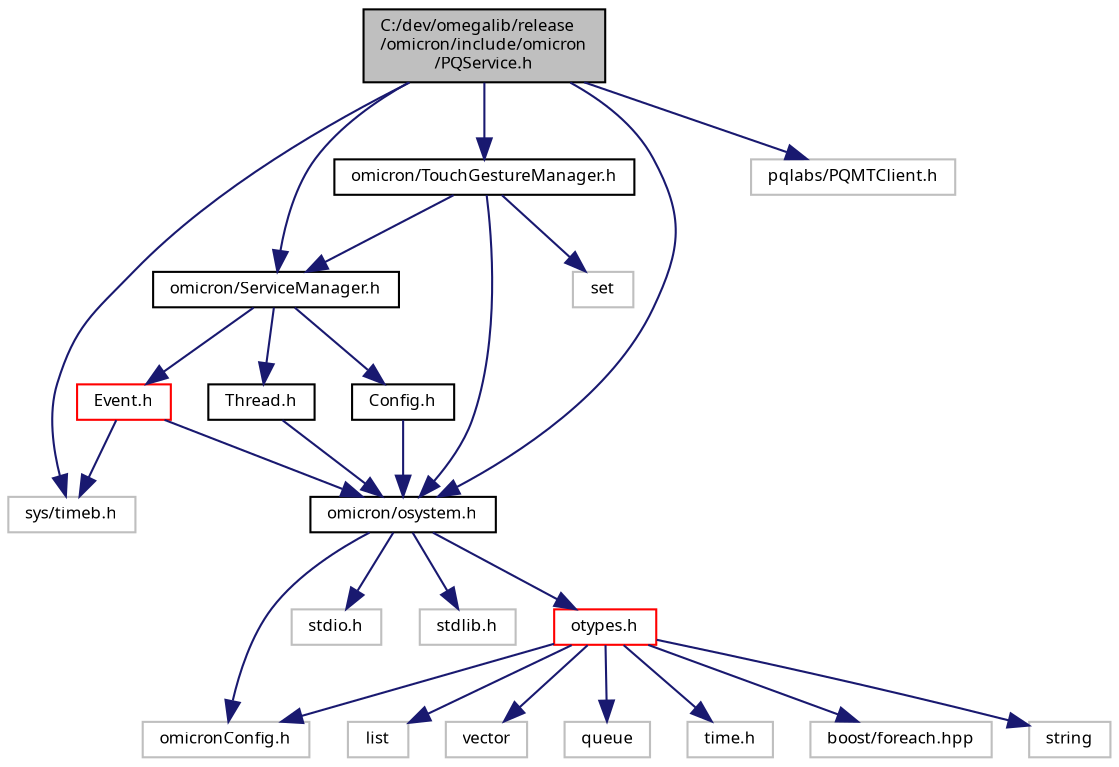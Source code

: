 digraph "C:/dev/omegalib/release/omicron/include/omicron/PQService.h"
{
  bgcolor="transparent";
  edge [fontname="FreeSans.ttf",fontsize="8",labelfontname="FreeSans.ttf",labelfontsize="8"];
  node [fontname="FreeSans.ttf",fontsize="8",shape=record];
  Node1 [label="C:/dev/omegalib/release\l/omicron/include/omicron\l/PQService.h",height=0.2,width=0.4,color="black", fillcolor="grey75", style="filled", fontcolor="black"];
  Node1 -> Node2 [color="midnightblue",fontsize="8",style="solid",fontname="FreeSans.ttf"];
  Node2 [label="omicron/osystem.h",height=0.2,width=0.4,color="black",URL="$omicron_2include_2omicron_2osystem_8h.html"];
  Node2 -> Node3 [color="midnightblue",fontsize="8",style="solid",fontname="FreeSans.ttf"];
  Node3 [label="omicronConfig.h",height=0.2,width=0.4,color="grey75"];
  Node2 -> Node4 [color="midnightblue",fontsize="8",style="solid",fontname="FreeSans.ttf"];
  Node4 [label="stdio.h",height=0.2,width=0.4,color="grey75"];
  Node2 -> Node5 [color="midnightblue",fontsize="8",style="solid",fontname="FreeSans.ttf"];
  Node5 [label="stdlib.h",height=0.2,width=0.4,color="grey75"];
  Node2 -> Node6 [color="midnightblue",fontsize="8",style="solid",fontname="FreeSans.ttf"];
  Node6 [label="otypes.h",height=0.2,width=0.4,color="red",URL="$omicron_2include_2omicron_2otypes_8h.html"];
  Node6 -> Node3 [color="midnightblue",fontsize="8",style="solid",fontname="FreeSans.ttf"];
  Node6 -> Node7 [color="midnightblue",fontsize="8",style="solid",fontname="FreeSans.ttf"];
  Node7 [label="string",height=0.2,width=0.4,color="grey75"];
  Node6 -> Node8 [color="midnightblue",fontsize="8",style="solid",fontname="FreeSans.ttf"];
  Node8 [label="list",height=0.2,width=0.4,color="grey75"];
  Node6 -> Node9 [color="midnightblue",fontsize="8",style="solid",fontname="FreeSans.ttf"];
  Node9 [label="vector",height=0.2,width=0.4,color="grey75"];
  Node6 -> Node10 [color="midnightblue",fontsize="8",style="solid",fontname="FreeSans.ttf"];
  Node10 [label="queue",height=0.2,width=0.4,color="grey75"];
  Node6 -> Node11 [color="midnightblue",fontsize="8",style="solid",fontname="FreeSans.ttf"];
  Node11 [label="time.h",height=0.2,width=0.4,color="grey75"];
  Node6 -> Node12 [color="midnightblue",fontsize="8",style="solid",fontname="FreeSans.ttf"];
  Node12 [label="boost/foreach.hpp",height=0.2,width=0.4,color="grey75"];
  Node1 -> Node13 [color="midnightblue",fontsize="8",style="solid",fontname="FreeSans.ttf"];
  Node13 [label="omicron/ServiceManager.h",height=0.2,width=0.4,color="black",URL="$_service_manager_8h.html"];
  Node13 -> Node14 [color="midnightblue",fontsize="8",style="solid",fontname="FreeSans.ttf"];
  Node14 [label="Event.h",height=0.2,width=0.4,color="red",URL="$_event_8h.html"];
  Node14 -> Node2 [color="midnightblue",fontsize="8",style="solid",fontname="FreeSans.ttf"];
  Node14 -> Node15 [color="midnightblue",fontsize="8",style="solid",fontname="FreeSans.ttf"];
  Node15 [label="sys/timeb.h",height=0.2,width=0.4,color="grey75"];
  Node13 -> Node16 [color="midnightblue",fontsize="8",style="solid",fontname="FreeSans.ttf"];
  Node16 [label="Config.h",height=0.2,width=0.4,color="black",URL="$_config_8h.html"];
  Node16 -> Node2 [color="midnightblue",fontsize="8",style="solid",fontname="FreeSans.ttf"];
  Node13 -> Node17 [color="midnightblue",fontsize="8",style="solid",fontname="FreeSans.ttf"];
  Node17 [label="Thread.h",height=0.2,width=0.4,color="black",URL="$_thread_8h.html"];
  Node17 -> Node2 [color="midnightblue",fontsize="8",style="solid",fontname="FreeSans.ttf"];
  Node1 -> Node18 [color="midnightblue",fontsize="8",style="solid",fontname="FreeSans.ttf"];
  Node18 [label="omicron/TouchGestureManager.h",height=0.2,width=0.4,color="black",URL="$_touch_gesture_manager_8h.html"];
  Node18 -> Node2 [color="midnightblue",fontsize="8",style="solid",fontname="FreeSans.ttf"];
  Node18 -> Node13 [color="midnightblue",fontsize="8",style="solid",fontname="FreeSans.ttf"];
  Node18 -> Node19 [color="midnightblue",fontsize="8",style="solid",fontname="FreeSans.ttf"];
  Node19 [label="set",height=0.2,width=0.4,color="grey75"];
  Node1 -> Node20 [color="midnightblue",fontsize="8",style="solid",fontname="FreeSans.ttf"];
  Node20 [label="pqlabs/PQMTClient.h",height=0.2,width=0.4,color="grey75"];
  Node1 -> Node15 [color="midnightblue",fontsize="8",style="solid",fontname="FreeSans.ttf"];
}
